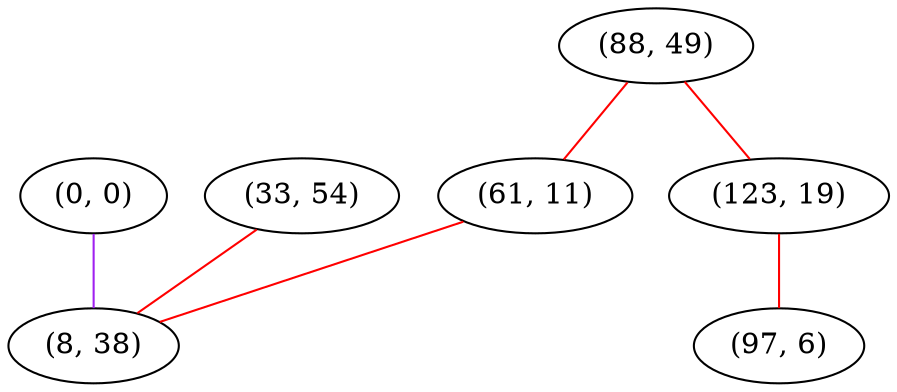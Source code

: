 graph "" {
"(0, 0)";
"(33, 54)";
"(88, 49)";
"(123, 19)";
"(61, 11)";
"(97, 6)";
"(8, 38)";
"(0, 0)" -- "(8, 38)"  [color=purple, key=0, weight=4];
"(33, 54)" -- "(8, 38)"  [color=red, key=0, weight=1];
"(88, 49)" -- "(123, 19)"  [color=red, key=0, weight=1];
"(88, 49)" -- "(61, 11)"  [color=red, key=0, weight=1];
"(123, 19)" -- "(97, 6)"  [color=red, key=0, weight=1];
"(61, 11)" -- "(8, 38)"  [color=red, key=0, weight=1];
}
